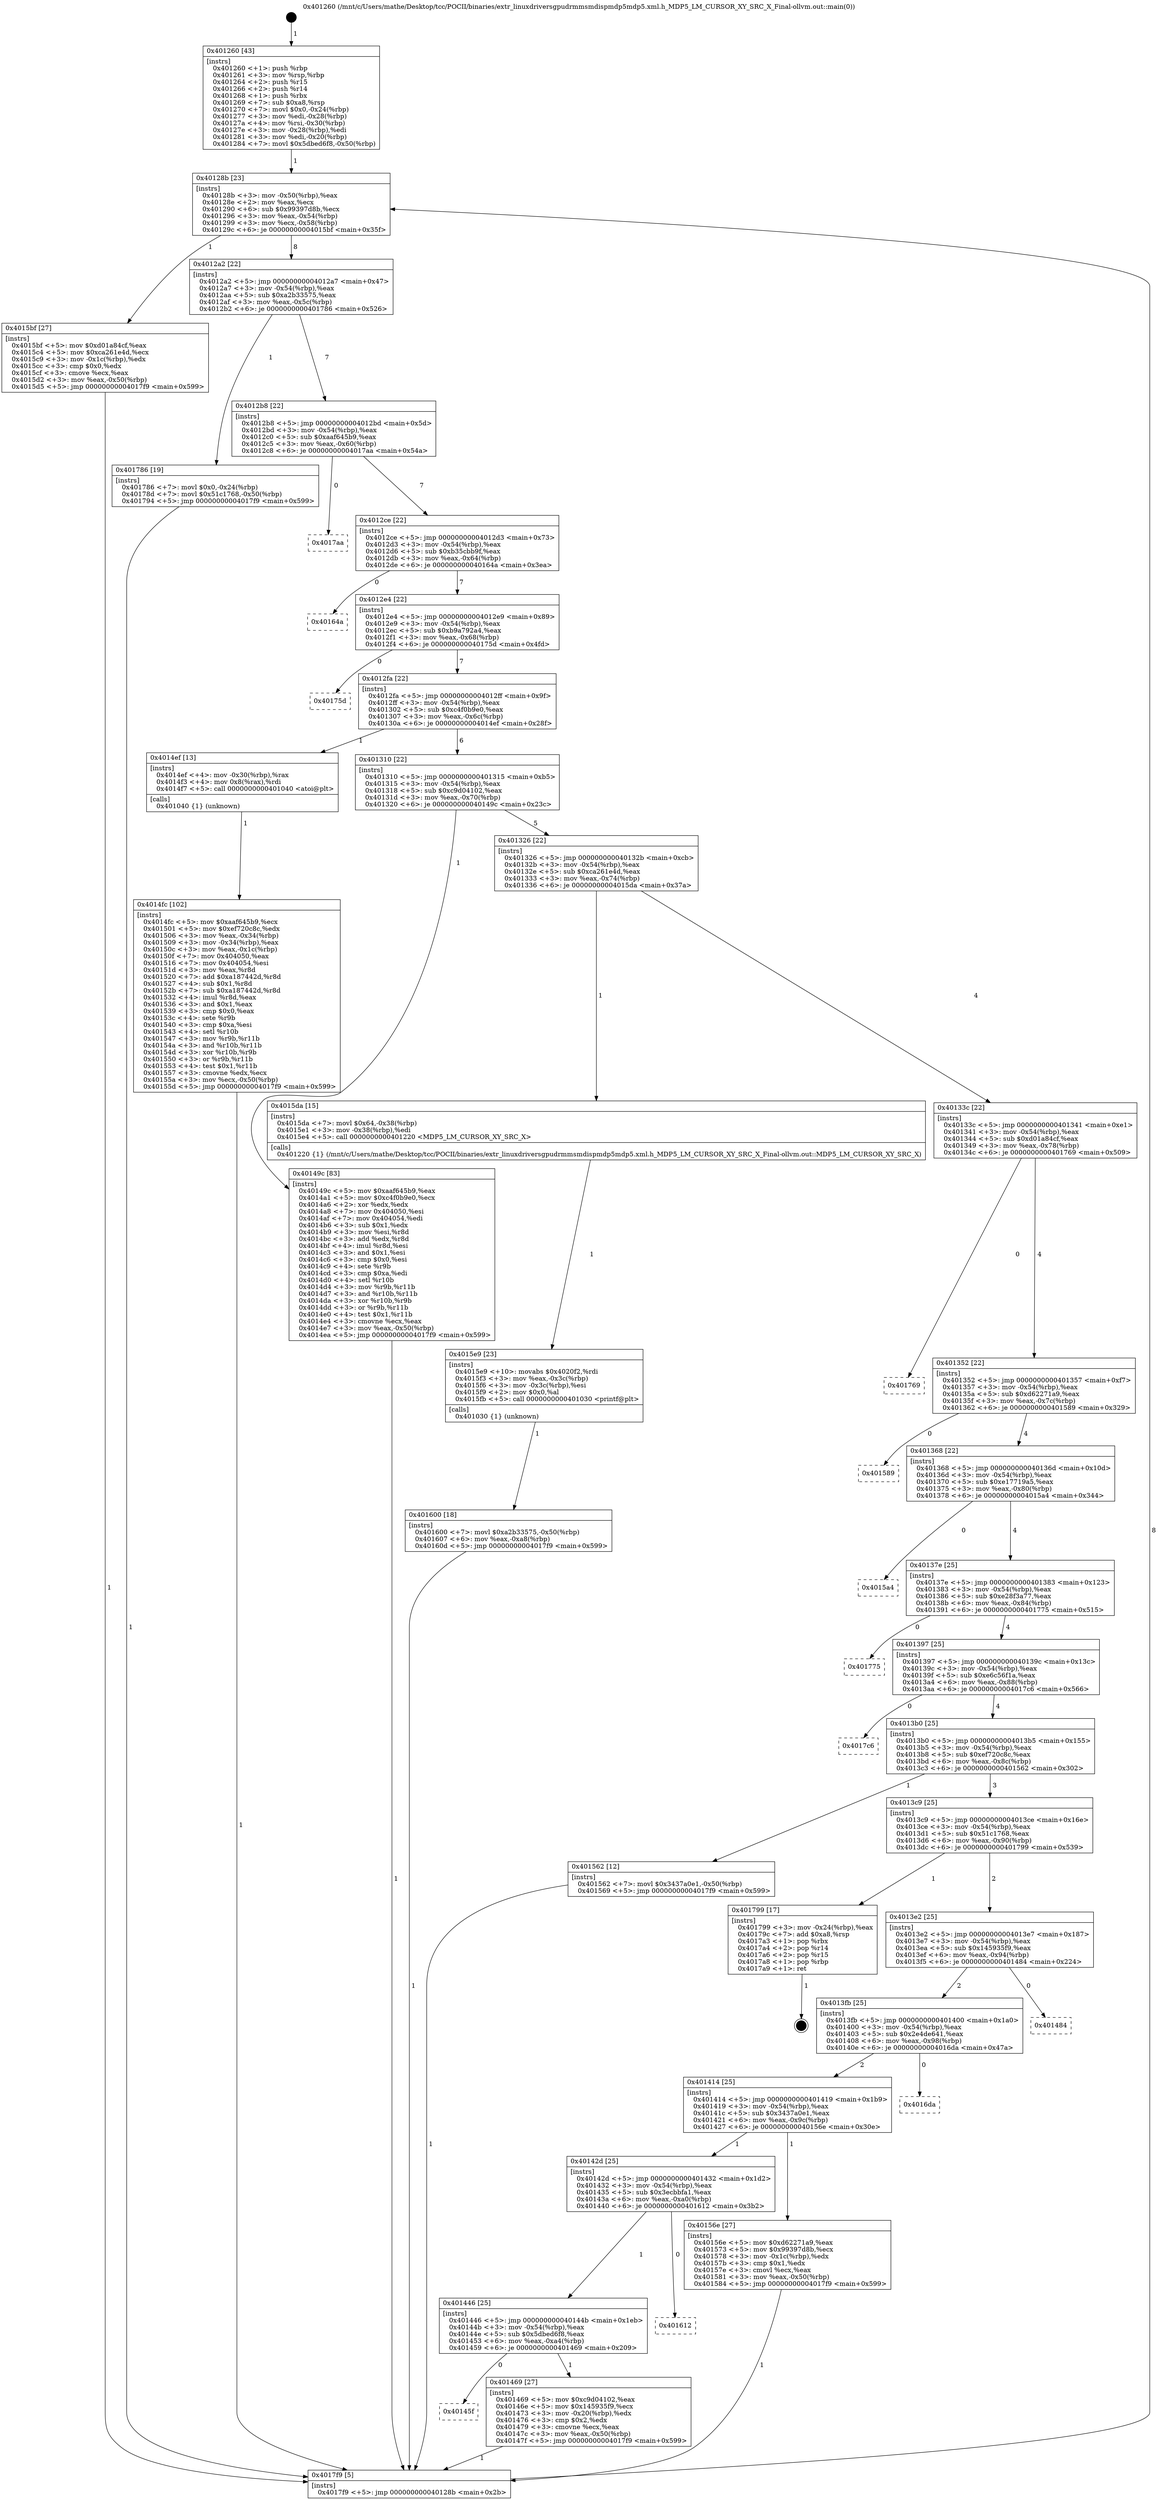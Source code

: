 digraph "0x401260" {
  label = "0x401260 (/mnt/c/Users/mathe/Desktop/tcc/POCII/binaries/extr_linuxdriversgpudrmmsmdispmdp5mdp5.xml.h_MDP5_LM_CURSOR_XY_SRC_X_Final-ollvm.out::main(0))"
  labelloc = "t"
  node[shape=record]

  Entry [label="",width=0.3,height=0.3,shape=circle,fillcolor=black,style=filled]
  "0x40128b" [label="{
     0x40128b [23]\l
     | [instrs]\l
     &nbsp;&nbsp;0x40128b \<+3\>: mov -0x50(%rbp),%eax\l
     &nbsp;&nbsp;0x40128e \<+2\>: mov %eax,%ecx\l
     &nbsp;&nbsp;0x401290 \<+6\>: sub $0x99397d8b,%ecx\l
     &nbsp;&nbsp;0x401296 \<+3\>: mov %eax,-0x54(%rbp)\l
     &nbsp;&nbsp;0x401299 \<+3\>: mov %ecx,-0x58(%rbp)\l
     &nbsp;&nbsp;0x40129c \<+6\>: je 00000000004015bf \<main+0x35f\>\l
  }"]
  "0x4015bf" [label="{
     0x4015bf [27]\l
     | [instrs]\l
     &nbsp;&nbsp;0x4015bf \<+5\>: mov $0xd01a84cf,%eax\l
     &nbsp;&nbsp;0x4015c4 \<+5\>: mov $0xca261e4d,%ecx\l
     &nbsp;&nbsp;0x4015c9 \<+3\>: mov -0x1c(%rbp),%edx\l
     &nbsp;&nbsp;0x4015cc \<+3\>: cmp $0x0,%edx\l
     &nbsp;&nbsp;0x4015cf \<+3\>: cmove %ecx,%eax\l
     &nbsp;&nbsp;0x4015d2 \<+3\>: mov %eax,-0x50(%rbp)\l
     &nbsp;&nbsp;0x4015d5 \<+5\>: jmp 00000000004017f9 \<main+0x599\>\l
  }"]
  "0x4012a2" [label="{
     0x4012a2 [22]\l
     | [instrs]\l
     &nbsp;&nbsp;0x4012a2 \<+5\>: jmp 00000000004012a7 \<main+0x47\>\l
     &nbsp;&nbsp;0x4012a7 \<+3\>: mov -0x54(%rbp),%eax\l
     &nbsp;&nbsp;0x4012aa \<+5\>: sub $0xa2b33575,%eax\l
     &nbsp;&nbsp;0x4012af \<+3\>: mov %eax,-0x5c(%rbp)\l
     &nbsp;&nbsp;0x4012b2 \<+6\>: je 0000000000401786 \<main+0x526\>\l
  }"]
  Exit [label="",width=0.3,height=0.3,shape=circle,fillcolor=black,style=filled,peripheries=2]
  "0x401786" [label="{
     0x401786 [19]\l
     | [instrs]\l
     &nbsp;&nbsp;0x401786 \<+7\>: movl $0x0,-0x24(%rbp)\l
     &nbsp;&nbsp;0x40178d \<+7\>: movl $0x51c1768,-0x50(%rbp)\l
     &nbsp;&nbsp;0x401794 \<+5\>: jmp 00000000004017f9 \<main+0x599\>\l
  }"]
  "0x4012b8" [label="{
     0x4012b8 [22]\l
     | [instrs]\l
     &nbsp;&nbsp;0x4012b8 \<+5\>: jmp 00000000004012bd \<main+0x5d\>\l
     &nbsp;&nbsp;0x4012bd \<+3\>: mov -0x54(%rbp),%eax\l
     &nbsp;&nbsp;0x4012c0 \<+5\>: sub $0xaaf645b9,%eax\l
     &nbsp;&nbsp;0x4012c5 \<+3\>: mov %eax,-0x60(%rbp)\l
     &nbsp;&nbsp;0x4012c8 \<+6\>: je 00000000004017aa \<main+0x54a\>\l
  }"]
  "0x401600" [label="{
     0x401600 [18]\l
     | [instrs]\l
     &nbsp;&nbsp;0x401600 \<+7\>: movl $0xa2b33575,-0x50(%rbp)\l
     &nbsp;&nbsp;0x401607 \<+6\>: mov %eax,-0xa8(%rbp)\l
     &nbsp;&nbsp;0x40160d \<+5\>: jmp 00000000004017f9 \<main+0x599\>\l
  }"]
  "0x4017aa" [label="{
     0x4017aa\l
  }", style=dashed]
  "0x4012ce" [label="{
     0x4012ce [22]\l
     | [instrs]\l
     &nbsp;&nbsp;0x4012ce \<+5\>: jmp 00000000004012d3 \<main+0x73\>\l
     &nbsp;&nbsp;0x4012d3 \<+3\>: mov -0x54(%rbp),%eax\l
     &nbsp;&nbsp;0x4012d6 \<+5\>: sub $0xb35cbb9f,%eax\l
     &nbsp;&nbsp;0x4012db \<+3\>: mov %eax,-0x64(%rbp)\l
     &nbsp;&nbsp;0x4012de \<+6\>: je 000000000040164a \<main+0x3ea\>\l
  }"]
  "0x4015e9" [label="{
     0x4015e9 [23]\l
     | [instrs]\l
     &nbsp;&nbsp;0x4015e9 \<+10\>: movabs $0x4020f2,%rdi\l
     &nbsp;&nbsp;0x4015f3 \<+3\>: mov %eax,-0x3c(%rbp)\l
     &nbsp;&nbsp;0x4015f6 \<+3\>: mov -0x3c(%rbp),%esi\l
     &nbsp;&nbsp;0x4015f9 \<+2\>: mov $0x0,%al\l
     &nbsp;&nbsp;0x4015fb \<+5\>: call 0000000000401030 \<printf@plt\>\l
     | [calls]\l
     &nbsp;&nbsp;0x401030 \{1\} (unknown)\l
  }"]
  "0x40164a" [label="{
     0x40164a\l
  }", style=dashed]
  "0x4012e4" [label="{
     0x4012e4 [22]\l
     | [instrs]\l
     &nbsp;&nbsp;0x4012e4 \<+5\>: jmp 00000000004012e9 \<main+0x89\>\l
     &nbsp;&nbsp;0x4012e9 \<+3\>: mov -0x54(%rbp),%eax\l
     &nbsp;&nbsp;0x4012ec \<+5\>: sub $0xb9a792a4,%eax\l
     &nbsp;&nbsp;0x4012f1 \<+3\>: mov %eax,-0x68(%rbp)\l
     &nbsp;&nbsp;0x4012f4 \<+6\>: je 000000000040175d \<main+0x4fd\>\l
  }"]
  "0x4014fc" [label="{
     0x4014fc [102]\l
     | [instrs]\l
     &nbsp;&nbsp;0x4014fc \<+5\>: mov $0xaaf645b9,%ecx\l
     &nbsp;&nbsp;0x401501 \<+5\>: mov $0xef720c8c,%edx\l
     &nbsp;&nbsp;0x401506 \<+3\>: mov %eax,-0x34(%rbp)\l
     &nbsp;&nbsp;0x401509 \<+3\>: mov -0x34(%rbp),%eax\l
     &nbsp;&nbsp;0x40150c \<+3\>: mov %eax,-0x1c(%rbp)\l
     &nbsp;&nbsp;0x40150f \<+7\>: mov 0x404050,%eax\l
     &nbsp;&nbsp;0x401516 \<+7\>: mov 0x404054,%esi\l
     &nbsp;&nbsp;0x40151d \<+3\>: mov %eax,%r8d\l
     &nbsp;&nbsp;0x401520 \<+7\>: add $0xa187442d,%r8d\l
     &nbsp;&nbsp;0x401527 \<+4\>: sub $0x1,%r8d\l
     &nbsp;&nbsp;0x40152b \<+7\>: sub $0xa187442d,%r8d\l
     &nbsp;&nbsp;0x401532 \<+4\>: imul %r8d,%eax\l
     &nbsp;&nbsp;0x401536 \<+3\>: and $0x1,%eax\l
     &nbsp;&nbsp;0x401539 \<+3\>: cmp $0x0,%eax\l
     &nbsp;&nbsp;0x40153c \<+4\>: sete %r9b\l
     &nbsp;&nbsp;0x401540 \<+3\>: cmp $0xa,%esi\l
     &nbsp;&nbsp;0x401543 \<+4\>: setl %r10b\l
     &nbsp;&nbsp;0x401547 \<+3\>: mov %r9b,%r11b\l
     &nbsp;&nbsp;0x40154a \<+3\>: and %r10b,%r11b\l
     &nbsp;&nbsp;0x40154d \<+3\>: xor %r10b,%r9b\l
     &nbsp;&nbsp;0x401550 \<+3\>: or %r9b,%r11b\l
     &nbsp;&nbsp;0x401553 \<+4\>: test $0x1,%r11b\l
     &nbsp;&nbsp;0x401557 \<+3\>: cmovne %edx,%ecx\l
     &nbsp;&nbsp;0x40155a \<+3\>: mov %ecx,-0x50(%rbp)\l
     &nbsp;&nbsp;0x40155d \<+5\>: jmp 00000000004017f9 \<main+0x599\>\l
  }"]
  "0x40175d" [label="{
     0x40175d\l
  }", style=dashed]
  "0x4012fa" [label="{
     0x4012fa [22]\l
     | [instrs]\l
     &nbsp;&nbsp;0x4012fa \<+5\>: jmp 00000000004012ff \<main+0x9f\>\l
     &nbsp;&nbsp;0x4012ff \<+3\>: mov -0x54(%rbp),%eax\l
     &nbsp;&nbsp;0x401302 \<+5\>: sub $0xc4f0b9e0,%eax\l
     &nbsp;&nbsp;0x401307 \<+3\>: mov %eax,-0x6c(%rbp)\l
     &nbsp;&nbsp;0x40130a \<+6\>: je 00000000004014ef \<main+0x28f\>\l
  }"]
  "0x401260" [label="{
     0x401260 [43]\l
     | [instrs]\l
     &nbsp;&nbsp;0x401260 \<+1\>: push %rbp\l
     &nbsp;&nbsp;0x401261 \<+3\>: mov %rsp,%rbp\l
     &nbsp;&nbsp;0x401264 \<+2\>: push %r15\l
     &nbsp;&nbsp;0x401266 \<+2\>: push %r14\l
     &nbsp;&nbsp;0x401268 \<+1\>: push %rbx\l
     &nbsp;&nbsp;0x401269 \<+7\>: sub $0xa8,%rsp\l
     &nbsp;&nbsp;0x401270 \<+7\>: movl $0x0,-0x24(%rbp)\l
     &nbsp;&nbsp;0x401277 \<+3\>: mov %edi,-0x28(%rbp)\l
     &nbsp;&nbsp;0x40127a \<+4\>: mov %rsi,-0x30(%rbp)\l
     &nbsp;&nbsp;0x40127e \<+3\>: mov -0x28(%rbp),%edi\l
     &nbsp;&nbsp;0x401281 \<+3\>: mov %edi,-0x20(%rbp)\l
     &nbsp;&nbsp;0x401284 \<+7\>: movl $0x5dbed6f8,-0x50(%rbp)\l
  }"]
  "0x4014ef" [label="{
     0x4014ef [13]\l
     | [instrs]\l
     &nbsp;&nbsp;0x4014ef \<+4\>: mov -0x30(%rbp),%rax\l
     &nbsp;&nbsp;0x4014f3 \<+4\>: mov 0x8(%rax),%rdi\l
     &nbsp;&nbsp;0x4014f7 \<+5\>: call 0000000000401040 \<atoi@plt\>\l
     | [calls]\l
     &nbsp;&nbsp;0x401040 \{1\} (unknown)\l
  }"]
  "0x401310" [label="{
     0x401310 [22]\l
     | [instrs]\l
     &nbsp;&nbsp;0x401310 \<+5\>: jmp 0000000000401315 \<main+0xb5\>\l
     &nbsp;&nbsp;0x401315 \<+3\>: mov -0x54(%rbp),%eax\l
     &nbsp;&nbsp;0x401318 \<+5\>: sub $0xc9d04102,%eax\l
     &nbsp;&nbsp;0x40131d \<+3\>: mov %eax,-0x70(%rbp)\l
     &nbsp;&nbsp;0x401320 \<+6\>: je 000000000040149c \<main+0x23c\>\l
  }"]
  "0x4017f9" [label="{
     0x4017f9 [5]\l
     | [instrs]\l
     &nbsp;&nbsp;0x4017f9 \<+5\>: jmp 000000000040128b \<main+0x2b\>\l
  }"]
  "0x40149c" [label="{
     0x40149c [83]\l
     | [instrs]\l
     &nbsp;&nbsp;0x40149c \<+5\>: mov $0xaaf645b9,%eax\l
     &nbsp;&nbsp;0x4014a1 \<+5\>: mov $0xc4f0b9e0,%ecx\l
     &nbsp;&nbsp;0x4014a6 \<+2\>: xor %edx,%edx\l
     &nbsp;&nbsp;0x4014a8 \<+7\>: mov 0x404050,%esi\l
     &nbsp;&nbsp;0x4014af \<+7\>: mov 0x404054,%edi\l
     &nbsp;&nbsp;0x4014b6 \<+3\>: sub $0x1,%edx\l
     &nbsp;&nbsp;0x4014b9 \<+3\>: mov %esi,%r8d\l
     &nbsp;&nbsp;0x4014bc \<+3\>: add %edx,%r8d\l
     &nbsp;&nbsp;0x4014bf \<+4\>: imul %r8d,%esi\l
     &nbsp;&nbsp;0x4014c3 \<+3\>: and $0x1,%esi\l
     &nbsp;&nbsp;0x4014c6 \<+3\>: cmp $0x0,%esi\l
     &nbsp;&nbsp;0x4014c9 \<+4\>: sete %r9b\l
     &nbsp;&nbsp;0x4014cd \<+3\>: cmp $0xa,%edi\l
     &nbsp;&nbsp;0x4014d0 \<+4\>: setl %r10b\l
     &nbsp;&nbsp;0x4014d4 \<+3\>: mov %r9b,%r11b\l
     &nbsp;&nbsp;0x4014d7 \<+3\>: and %r10b,%r11b\l
     &nbsp;&nbsp;0x4014da \<+3\>: xor %r10b,%r9b\l
     &nbsp;&nbsp;0x4014dd \<+3\>: or %r9b,%r11b\l
     &nbsp;&nbsp;0x4014e0 \<+4\>: test $0x1,%r11b\l
     &nbsp;&nbsp;0x4014e4 \<+3\>: cmovne %ecx,%eax\l
     &nbsp;&nbsp;0x4014e7 \<+3\>: mov %eax,-0x50(%rbp)\l
     &nbsp;&nbsp;0x4014ea \<+5\>: jmp 00000000004017f9 \<main+0x599\>\l
  }"]
  "0x401326" [label="{
     0x401326 [22]\l
     | [instrs]\l
     &nbsp;&nbsp;0x401326 \<+5\>: jmp 000000000040132b \<main+0xcb\>\l
     &nbsp;&nbsp;0x40132b \<+3\>: mov -0x54(%rbp),%eax\l
     &nbsp;&nbsp;0x40132e \<+5\>: sub $0xca261e4d,%eax\l
     &nbsp;&nbsp;0x401333 \<+3\>: mov %eax,-0x74(%rbp)\l
     &nbsp;&nbsp;0x401336 \<+6\>: je 00000000004015da \<main+0x37a\>\l
  }"]
  "0x40145f" [label="{
     0x40145f\l
  }", style=dashed]
  "0x4015da" [label="{
     0x4015da [15]\l
     | [instrs]\l
     &nbsp;&nbsp;0x4015da \<+7\>: movl $0x64,-0x38(%rbp)\l
     &nbsp;&nbsp;0x4015e1 \<+3\>: mov -0x38(%rbp),%edi\l
     &nbsp;&nbsp;0x4015e4 \<+5\>: call 0000000000401220 \<MDP5_LM_CURSOR_XY_SRC_X\>\l
     | [calls]\l
     &nbsp;&nbsp;0x401220 \{1\} (/mnt/c/Users/mathe/Desktop/tcc/POCII/binaries/extr_linuxdriversgpudrmmsmdispmdp5mdp5.xml.h_MDP5_LM_CURSOR_XY_SRC_X_Final-ollvm.out::MDP5_LM_CURSOR_XY_SRC_X)\l
  }"]
  "0x40133c" [label="{
     0x40133c [22]\l
     | [instrs]\l
     &nbsp;&nbsp;0x40133c \<+5\>: jmp 0000000000401341 \<main+0xe1\>\l
     &nbsp;&nbsp;0x401341 \<+3\>: mov -0x54(%rbp),%eax\l
     &nbsp;&nbsp;0x401344 \<+5\>: sub $0xd01a84cf,%eax\l
     &nbsp;&nbsp;0x401349 \<+3\>: mov %eax,-0x78(%rbp)\l
     &nbsp;&nbsp;0x40134c \<+6\>: je 0000000000401769 \<main+0x509\>\l
  }"]
  "0x401469" [label="{
     0x401469 [27]\l
     | [instrs]\l
     &nbsp;&nbsp;0x401469 \<+5\>: mov $0xc9d04102,%eax\l
     &nbsp;&nbsp;0x40146e \<+5\>: mov $0x145935f9,%ecx\l
     &nbsp;&nbsp;0x401473 \<+3\>: mov -0x20(%rbp),%edx\l
     &nbsp;&nbsp;0x401476 \<+3\>: cmp $0x2,%edx\l
     &nbsp;&nbsp;0x401479 \<+3\>: cmovne %ecx,%eax\l
     &nbsp;&nbsp;0x40147c \<+3\>: mov %eax,-0x50(%rbp)\l
     &nbsp;&nbsp;0x40147f \<+5\>: jmp 00000000004017f9 \<main+0x599\>\l
  }"]
  "0x401769" [label="{
     0x401769\l
  }", style=dashed]
  "0x401352" [label="{
     0x401352 [22]\l
     | [instrs]\l
     &nbsp;&nbsp;0x401352 \<+5\>: jmp 0000000000401357 \<main+0xf7\>\l
     &nbsp;&nbsp;0x401357 \<+3\>: mov -0x54(%rbp),%eax\l
     &nbsp;&nbsp;0x40135a \<+5\>: sub $0xd62271a9,%eax\l
     &nbsp;&nbsp;0x40135f \<+3\>: mov %eax,-0x7c(%rbp)\l
     &nbsp;&nbsp;0x401362 \<+6\>: je 0000000000401589 \<main+0x329\>\l
  }"]
  "0x401446" [label="{
     0x401446 [25]\l
     | [instrs]\l
     &nbsp;&nbsp;0x401446 \<+5\>: jmp 000000000040144b \<main+0x1eb\>\l
     &nbsp;&nbsp;0x40144b \<+3\>: mov -0x54(%rbp),%eax\l
     &nbsp;&nbsp;0x40144e \<+5\>: sub $0x5dbed6f8,%eax\l
     &nbsp;&nbsp;0x401453 \<+6\>: mov %eax,-0xa4(%rbp)\l
     &nbsp;&nbsp;0x401459 \<+6\>: je 0000000000401469 \<main+0x209\>\l
  }"]
  "0x401589" [label="{
     0x401589\l
  }", style=dashed]
  "0x401368" [label="{
     0x401368 [22]\l
     | [instrs]\l
     &nbsp;&nbsp;0x401368 \<+5\>: jmp 000000000040136d \<main+0x10d\>\l
     &nbsp;&nbsp;0x40136d \<+3\>: mov -0x54(%rbp),%eax\l
     &nbsp;&nbsp;0x401370 \<+5\>: sub $0xe17719a5,%eax\l
     &nbsp;&nbsp;0x401375 \<+3\>: mov %eax,-0x80(%rbp)\l
     &nbsp;&nbsp;0x401378 \<+6\>: je 00000000004015a4 \<main+0x344\>\l
  }"]
  "0x401612" [label="{
     0x401612\l
  }", style=dashed]
  "0x4015a4" [label="{
     0x4015a4\l
  }", style=dashed]
  "0x40137e" [label="{
     0x40137e [25]\l
     | [instrs]\l
     &nbsp;&nbsp;0x40137e \<+5\>: jmp 0000000000401383 \<main+0x123\>\l
     &nbsp;&nbsp;0x401383 \<+3\>: mov -0x54(%rbp),%eax\l
     &nbsp;&nbsp;0x401386 \<+5\>: sub $0xe28f3a77,%eax\l
     &nbsp;&nbsp;0x40138b \<+6\>: mov %eax,-0x84(%rbp)\l
     &nbsp;&nbsp;0x401391 \<+6\>: je 0000000000401775 \<main+0x515\>\l
  }"]
  "0x40142d" [label="{
     0x40142d [25]\l
     | [instrs]\l
     &nbsp;&nbsp;0x40142d \<+5\>: jmp 0000000000401432 \<main+0x1d2\>\l
     &nbsp;&nbsp;0x401432 \<+3\>: mov -0x54(%rbp),%eax\l
     &nbsp;&nbsp;0x401435 \<+5\>: sub $0x3ecbbfa1,%eax\l
     &nbsp;&nbsp;0x40143a \<+6\>: mov %eax,-0xa0(%rbp)\l
     &nbsp;&nbsp;0x401440 \<+6\>: je 0000000000401612 \<main+0x3b2\>\l
  }"]
  "0x401775" [label="{
     0x401775\l
  }", style=dashed]
  "0x401397" [label="{
     0x401397 [25]\l
     | [instrs]\l
     &nbsp;&nbsp;0x401397 \<+5\>: jmp 000000000040139c \<main+0x13c\>\l
     &nbsp;&nbsp;0x40139c \<+3\>: mov -0x54(%rbp),%eax\l
     &nbsp;&nbsp;0x40139f \<+5\>: sub $0xe6c56f1a,%eax\l
     &nbsp;&nbsp;0x4013a4 \<+6\>: mov %eax,-0x88(%rbp)\l
     &nbsp;&nbsp;0x4013aa \<+6\>: je 00000000004017c6 \<main+0x566\>\l
  }"]
  "0x40156e" [label="{
     0x40156e [27]\l
     | [instrs]\l
     &nbsp;&nbsp;0x40156e \<+5\>: mov $0xd62271a9,%eax\l
     &nbsp;&nbsp;0x401573 \<+5\>: mov $0x99397d8b,%ecx\l
     &nbsp;&nbsp;0x401578 \<+3\>: mov -0x1c(%rbp),%edx\l
     &nbsp;&nbsp;0x40157b \<+3\>: cmp $0x1,%edx\l
     &nbsp;&nbsp;0x40157e \<+3\>: cmovl %ecx,%eax\l
     &nbsp;&nbsp;0x401581 \<+3\>: mov %eax,-0x50(%rbp)\l
     &nbsp;&nbsp;0x401584 \<+5\>: jmp 00000000004017f9 \<main+0x599\>\l
  }"]
  "0x4017c6" [label="{
     0x4017c6\l
  }", style=dashed]
  "0x4013b0" [label="{
     0x4013b0 [25]\l
     | [instrs]\l
     &nbsp;&nbsp;0x4013b0 \<+5\>: jmp 00000000004013b5 \<main+0x155\>\l
     &nbsp;&nbsp;0x4013b5 \<+3\>: mov -0x54(%rbp),%eax\l
     &nbsp;&nbsp;0x4013b8 \<+5\>: sub $0xef720c8c,%eax\l
     &nbsp;&nbsp;0x4013bd \<+6\>: mov %eax,-0x8c(%rbp)\l
     &nbsp;&nbsp;0x4013c3 \<+6\>: je 0000000000401562 \<main+0x302\>\l
  }"]
  "0x401414" [label="{
     0x401414 [25]\l
     | [instrs]\l
     &nbsp;&nbsp;0x401414 \<+5\>: jmp 0000000000401419 \<main+0x1b9\>\l
     &nbsp;&nbsp;0x401419 \<+3\>: mov -0x54(%rbp),%eax\l
     &nbsp;&nbsp;0x40141c \<+5\>: sub $0x3437a0e1,%eax\l
     &nbsp;&nbsp;0x401421 \<+6\>: mov %eax,-0x9c(%rbp)\l
     &nbsp;&nbsp;0x401427 \<+6\>: je 000000000040156e \<main+0x30e\>\l
  }"]
  "0x401562" [label="{
     0x401562 [12]\l
     | [instrs]\l
     &nbsp;&nbsp;0x401562 \<+7\>: movl $0x3437a0e1,-0x50(%rbp)\l
     &nbsp;&nbsp;0x401569 \<+5\>: jmp 00000000004017f9 \<main+0x599\>\l
  }"]
  "0x4013c9" [label="{
     0x4013c9 [25]\l
     | [instrs]\l
     &nbsp;&nbsp;0x4013c9 \<+5\>: jmp 00000000004013ce \<main+0x16e\>\l
     &nbsp;&nbsp;0x4013ce \<+3\>: mov -0x54(%rbp),%eax\l
     &nbsp;&nbsp;0x4013d1 \<+5\>: sub $0x51c1768,%eax\l
     &nbsp;&nbsp;0x4013d6 \<+6\>: mov %eax,-0x90(%rbp)\l
     &nbsp;&nbsp;0x4013dc \<+6\>: je 0000000000401799 \<main+0x539\>\l
  }"]
  "0x4016da" [label="{
     0x4016da\l
  }", style=dashed]
  "0x401799" [label="{
     0x401799 [17]\l
     | [instrs]\l
     &nbsp;&nbsp;0x401799 \<+3\>: mov -0x24(%rbp),%eax\l
     &nbsp;&nbsp;0x40179c \<+7\>: add $0xa8,%rsp\l
     &nbsp;&nbsp;0x4017a3 \<+1\>: pop %rbx\l
     &nbsp;&nbsp;0x4017a4 \<+2\>: pop %r14\l
     &nbsp;&nbsp;0x4017a6 \<+2\>: pop %r15\l
     &nbsp;&nbsp;0x4017a8 \<+1\>: pop %rbp\l
     &nbsp;&nbsp;0x4017a9 \<+1\>: ret\l
  }"]
  "0x4013e2" [label="{
     0x4013e2 [25]\l
     | [instrs]\l
     &nbsp;&nbsp;0x4013e2 \<+5\>: jmp 00000000004013e7 \<main+0x187\>\l
     &nbsp;&nbsp;0x4013e7 \<+3\>: mov -0x54(%rbp),%eax\l
     &nbsp;&nbsp;0x4013ea \<+5\>: sub $0x145935f9,%eax\l
     &nbsp;&nbsp;0x4013ef \<+6\>: mov %eax,-0x94(%rbp)\l
     &nbsp;&nbsp;0x4013f5 \<+6\>: je 0000000000401484 \<main+0x224\>\l
  }"]
  "0x4013fb" [label="{
     0x4013fb [25]\l
     | [instrs]\l
     &nbsp;&nbsp;0x4013fb \<+5\>: jmp 0000000000401400 \<main+0x1a0\>\l
     &nbsp;&nbsp;0x401400 \<+3\>: mov -0x54(%rbp),%eax\l
     &nbsp;&nbsp;0x401403 \<+5\>: sub $0x2e4de641,%eax\l
     &nbsp;&nbsp;0x401408 \<+6\>: mov %eax,-0x98(%rbp)\l
     &nbsp;&nbsp;0x40140e \<+6\>: je 00000000004016da \<main+0x47a\>\l
  }"]
  "0x401484" [label="{
     0x401484\l
  }", style=dashed]
  Entry -> "0x401260" [label=" 1"]
  "0x40128b" -> "0x4015bf" [label=" 1"]
  "0x40128b" -> "0x4012a2" [label=" 8"]
  "0x401799" -> Exit [label=" 1"]
  "0x4012a2" -> "0x401786" [label=" 1"]
  "0x4012a2" -> "0x4012b8" [label=" 7"]
  "0x401786" -> "0x4017f9" [label=" 1"]
  "0x4012b8" -> "0x4017aa" [label=" 0"]
  "0x4012b8" -> "0x4012ce" [label=" 7"]
  "0x401600" -> "0x4017f9" [label=" 1"]
  "0x4012ce" -> "0x40164a" [label=" 0"]
  "0x4012ce" -> "0x4012e4" [label=" 7"]
  "0x4015e9" -> "0x401600" [label=" 1"]
  "0x4012e4" -> "0x40175d" [label=" 0"]
  "0x4012e4" -> "0x4012fa" [label=" 7"]
  "0x4015da" -> "0x4015e9" [label=" 1"]
  "0x4012fa" -> "0x4014ef" [label=" 1"]
  "0x4012fa" -> "0x401310" [label=" 6"]
  "0x4015bf" -> "0x4017f9" [label=" 1"]
  "0x401310" -> "0x40149c" [label=" 1"]
  "0x401310" -> "0x401326" [label=" 5"]
  "0x40156e" -> "0x4017f9" [label=" 1"]
  "0x401326" -> "0x4015da" [label=" 1"]
  "0x401326" -> "0x40133c" [label=" 4"]
  "0x401562" -> "0x4017f9" [label=" 1"]
  "0x40133c" -> "0x401769" [label=" 0"]
  "0x40133c" -> "0x401352" [label=" 4"]
  "0x4014fc" -> "0x4017f9" [label=" 1"]
  "0x401352" -> "0x401589" [label=" 0"]
  "0x401352" -> "0x401368" [label=" 4"]
  "0x40149c" -> "0x4017f9" [label=" 1"]
  "0x401368" -> "0x4015a4" [label=" 0"]
  "0x401368" -> "0x40137e" [label=" 4"]
  "0x4017f9" -> "0x40128b" [label=" 8"]
  "0x40137e" -> "0x401775" [label=" 0"]
  "0x40137e" -> "0x401397" [label=" 4"]
  "0x401469" -> "0x4017f9" [label=" 1"]
  "0x401397" -> "0x4017c6" [label=" 0"]
  "0x401397" -> "0x4013b0" [label=" 4"]
  "0x401446" -> "0x40145f" [label=" 0"]
  "0x4013b0" -> "0x401562" [label=" 1"]
  "0x4013b0" -> "0x4013c9" [label=" 3"]
  "0x4014ef" -> "0x4014fc" [label=" 1"]
  "0x4013c9" -> "0x401799" [label=" 1"]
  "0x4013c9" -> "0x4013e2" [label=" 2"]
  "0x40142d" -> "0x401446" [label=" 1"]
  "0x4013e2" -> "0x401484" [label=" 0"]
  "0x4013e2" -> "0x4013fb" [label=" 2"]
  "0x40142d" -> "0x401612" [label=" 0"]
  "0x4013fb" -> "0x4016da" [label=" 0"]
  "0x4013fb" -> "0x401414" [label=" 2"]
  "0x401446" -> "0x401469" [label=" 1"]
  "0x401414" -> "0x40156e" [label=" 1"]
  "0x401414" -> "0x40142d" [label=" 1"]
  "0x401260" -> "0x40128b" [label=" 1"]
}
